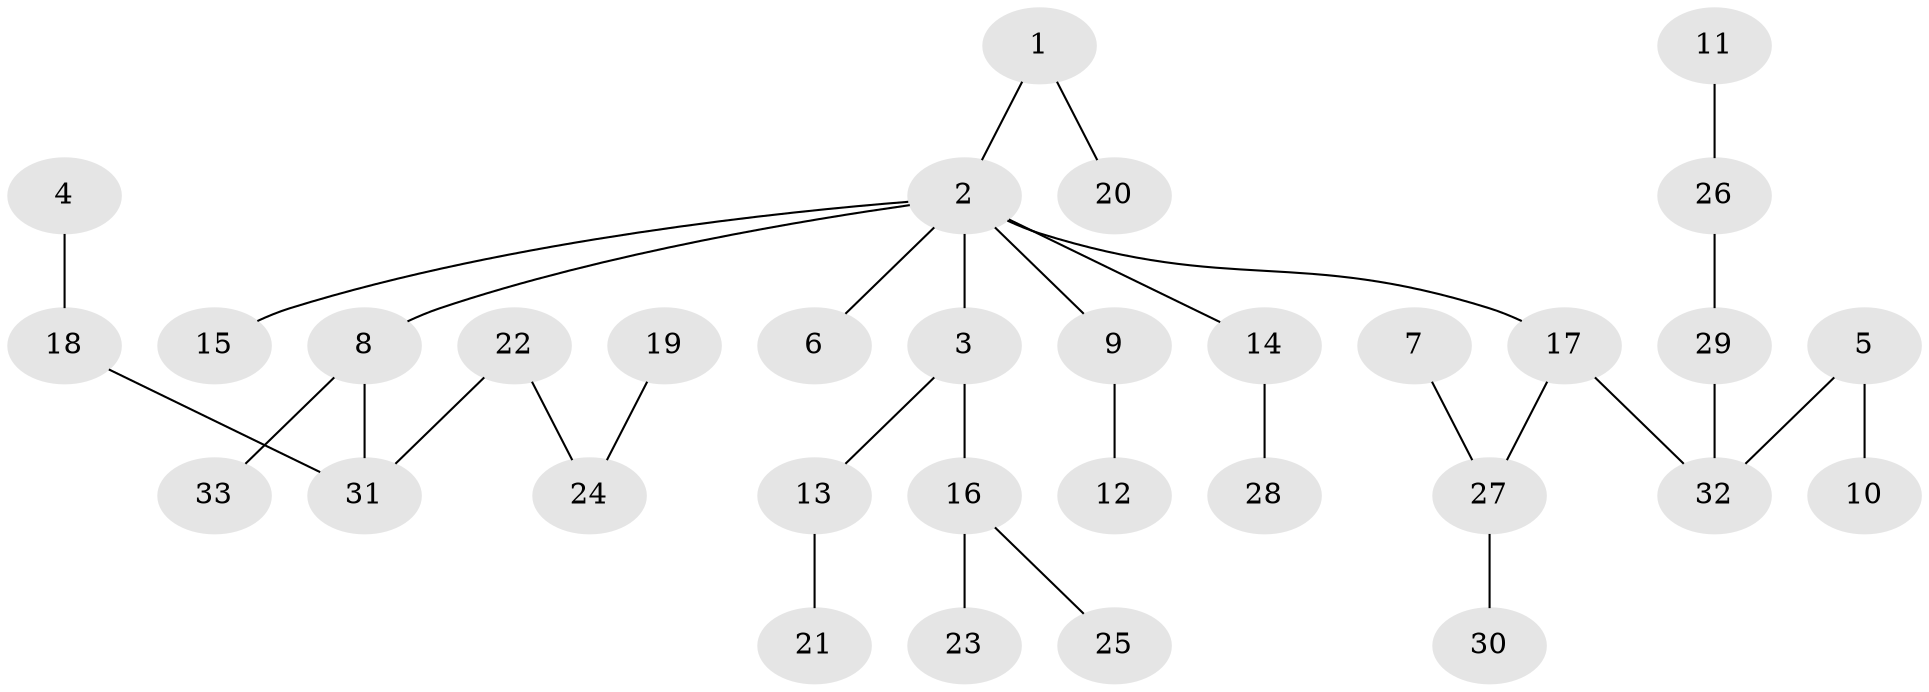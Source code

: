 // original degree distribution, {6: 0.009259259259259259, 1: 0.4351851851851852, 4: 0.07407407407407407, 3: 0.12962962962962962, 2: 0.32407407407407407, 7: 0.009259259259259259, 5: 0.018518518518518517}
// Generated by graph-tools (version 1.1) at 2025/37/03/04/25 23:37:19]
// undirected, 33 vertices, 32 edges
graph export_dot {
  node [color=gray90,style=filled];
  1;
  2;
  3;
  4;
  5;
  6;
  7;
  8;
  9;
  10;
  11;
  12;
  13;
  14;
  15;
  16;
  17;
  18;
  19;
  20;
  21;
  22;
  23;
  24;
  25;
  26;
  27;
  28;
  29;
  30;
  31;
  32;
  33;
  1 -- 2 [weight=1.0];
  1 -- 20 [weight=1.0];
  2 -- 3 [weight=1.0];
  2 -- 6 [weight=1.0];
  2 -- 8 [weight=1.0];
  2 -- 9 [weight=1.0];
  2 -- 14 [weight=1.0];
  2 -- 15 [weight=1.0];
  2 -- 17 [weight=1.0];
  3 -- 13 [weight=1.0];
  3 -- 16 [weight=1.0];
  4 -- 18 [weight=1.0];
  5 -- 10 [weight=1.0];
  5 -- 32 [weight=1.0];
  7 -- 27 [weight=1.0];
  8 -- 31 [weight=1.0];
  8 -- 33 [weight=1.0];
  9 -- 12 [weight=1.0];
  11 -- 26 [weight=1.0];
  13 -- 21 [weight=1.0];
  14 -- 28 [weight=1.0];
  16 -- 23 [weight=1.0];
  16 -- 25 [weight=1.0];
  17 -- 27 [weight=1.0];
  17 -- 32 [weight=1.0];
  18 -- 31 [weight=1.0];
  19 -- 24 [weight=1.0];
  22 -- 24 [weight=1.0];
  22 -- 31 [weight=1.0];
  26 -- 29 [weight=1.0];
  27 -- 30 [weight=1.0];
  29 -- 32 [weight=1.0];
}
